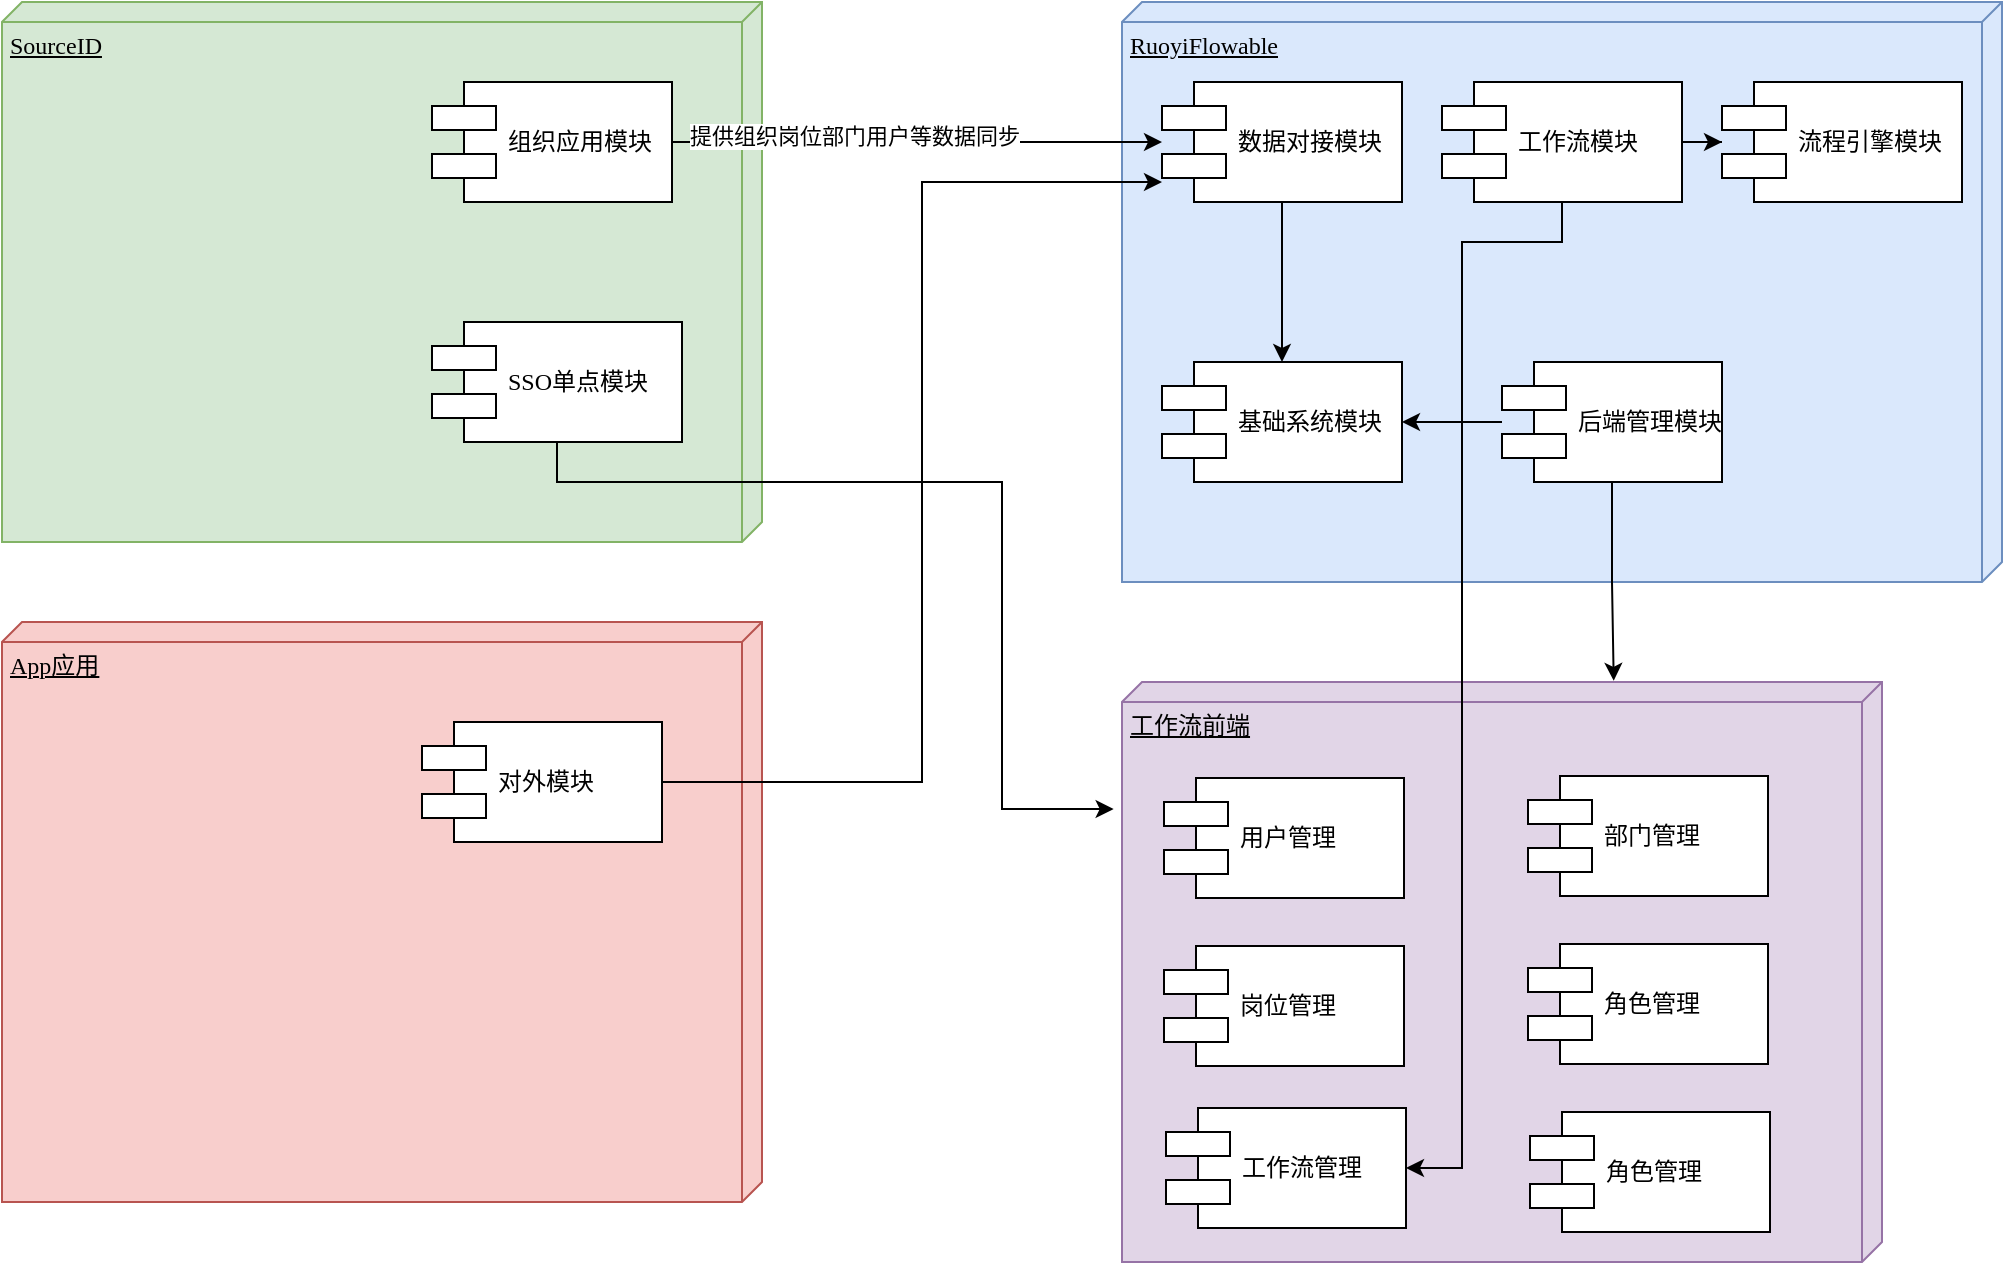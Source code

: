 <mxfile version="20.0.1" type="github">
  <diagram name="Page-1" id="5f0bae14-7c28-e335-631c-24af17079c00">
    <mxGraphModel dx="1151" dy="656" grid="1" gridSize="10" guides="1" tooltips="1" connect="1" arrows="1" fold="1" page="1" pageScale="1" pageWidth="1100" pageHeight="850" background="none" math="0" shadow="0">
      <root>
        <mxCell id="0" />
        <mxCell id="1" parent="0" />
        <mxCell id="39150e848f15840c-1" value="SourceID" style="verticalAlign=top;align=left;spacingTop=8;spacingLeft=2;spacingRight=12;shape=cube;size=10;direction=south;fontStyle=4;html=1;rounded=0;shadow=0;comic=0;labelBackgroundColor=none;strokeWidth=1;fontFamily=Verdana;fontSize=12;fillColor=#d5e8d4;strokeColor=#82b366;" parent="1" vertex="1">
          <mxGeometry x="10" y="50" width="380" height="270" as="geometry" />
        </mxCell>
        <mxCell id="39150e848f15840c-2" value="RuoyiFlowable" style="verticalAlign=top;align=left;spacingTop=8;spacingLeft=2;spacingRight=12;shape=cube;size=10;direction=south;fontStyle=4;html=1;rounded=0;shadow=0;comic=0;labelBackgroundColor=none;strokeWidth=1;fontFamily=Verdana;fontSize=12;fillColor=#dae8fc;strokeColor=#6c8ebf;" parent="1" vertex="1">
          <mxGeometry x="570" y="50" width="440" height="290" as="geometry" />
        </mxCell>
        <mxCell id="39150e848f15840c-3" value="App应用" style="verticalAlign=top;align=left;spacingTop=8;spacingLeft=2;spacingRight=12;shape=cube;size=10;direction=south;fontStyle=4;html=1;rounded=0;shadow=0;comic=0;labelBackgroundColor=none;strokeWidth=1;fontFamily=Verdana;fontSize=12;fillColor=#f8cecc;strokeColor=#b85450;" parent="1" vertex="1">
          <mxGeometry x="10" y="360" width="380" height="290" as="geometry" />
        </mxCell>
        <mxCell id="gfJlG4u2p-3kc8zNwAl6-47" style="edgeStyle=orthogonalEdgeStyle;rounded=0;orthogonalLoop=1;jettySize=auto;html=1;" edge="1" parent="1" source="39150e848f15840c-5" target="gfJlG4u2p-3kc8zNwAl6-3">
          <mxGeometry relative="1" as="geometry" />
        </mxCell>
        <mxCell id="gfJlG4u2p-3kc8zNwAl6-48" value="提供组织岗位部门用户等数据同步" style="edgeLabel;html=1;align=center;verticalAlign=middle;resizable=0;points=[];" vertex="1" connectable="0" parent="gfJlG4u2p-3kc8zNwAl6-47">
          <mxGeometry x="-0.258" y="3" relative="1" as="geometry">
            <mxPoint as="offset" />
          </mxGeometry>
        </mxCell>
        <mxCell id="39150e848f15840c-5" value="组织应用模块" style="shape=component;align=left;spacingLeft=36;rounded=0;shadow=0;comic=0;labelBackgroundColor=none;strokeWidth=1;fontFamily=Verdana;fontSize=12;html=1;" parent="1" vertex="1">
          <mxGeometry x="225" y="90" width="120" height="60" as="geometry" />
        </mxCell>
        <mxCell id="gfJlG4u2p-3kc8zNwAl6-52" style="edgeStyle=orthogonalEdgeStyle;rounded=0;orthogonalLoop=1;jettySize=auto;html=1;" edge="1" parent="1" source="39150e848f15840c-7" target="gfJlG4u2p-3kc8zNwAl6-39">
          <mxGeometry relative="1" as="geometry" />
        </mxCell>
        <mxCell id="39150e848f15840c-7" value="工作流模块" style="shape=component;align=left;spacingLeft=36;rounded=0;shadow=0;comic=0;labelBackgroundColor=none;strokeWidth=1;fontFamily=Verdana;fontSize=12;html=1;" parent="1" vertex="1">
          <mxGeometry x="730" y="90" width="120" height="60" as="geometry" />
        </mxCell>
        <mxCell id="gfJlG4u2p-3kc8zNwAl6-46" style="edgeStyle=orthogonalEdgeStyle;rounded=0;orthogonalLoop=1;jettySize=auto;html=1;" edge="1" parent="1" source="39150e848f15840c-10" target="gfJlG4u2p-3kc8zNwAl6-3">
          <mxGeometry relative="1" as="geometry">
            <Array as="points">
              <mxPoint x="470" y="440" />
              <mxPoint x="470" y="140" />
            </Array>
          </mxGeometry>
        </mxCell>
        <mxCell id="39150e848f15840c-10" value="对外模块" style="shape=component;align=left;spacingLeft=36;rounded=0;shadow=0;comic=0;labelBackgroundColor=none;strokeWidth=1;fontFamily=Verdana;fontSize=12;html=1;" parent="1" vertex="1">
          <mxGeometry x="220" y="410" width="120" height="60" as="geometry" />
        </mxCell>
        <mxCell id="gfJlG4u2p-3kc8zNwAl6-53" style="edgeStyle=orthogonalEdgeStyle;rounded=0;orthogonalLoop=1;jettySize=auto;html=1;" edge="1" parent="1" source="gfJlG4u2p-3kc8zNwAl6-3" target="gfJlG4u2p-3kc8zNwAl6-22">
          <mxGeometry relative="1" as="geometry" />
        </mxCell>
        <mxCell id="gfJlG4u2p-3kc8zNwAl6-3" value="数据对接模块" style="shape=component;align=left;spacingLeft=36;rounded=0;shadow=0;comic=0;labelBackgroundColor=none;strokeWidth=1;fontFamily=Verdana;fontSize=12;html=1;" vertex="1" parent="1">
          <mxGeometry x="590" y="90" width="120" height="60" as="geometry" />
        </mxCell>
        <mxCell id="gfJlG4u2p-3kc8zNwAl6-8" value="" style="edgeStyle=elbowEdgeStyle;rounded=0;html=1;labelBackgroundColor=none;startArrow=none;startFill=0;startSize=8;endArrow=none;endFill=0;endSize=16;fontFamily=Verdana;fontSize=12;" edge="1" parent="1">
          <mxGeometry relative="1" as="geometry">
            <mxPoint x="490" y="125" as="sourcePoint" />
            <mxPoint x="490" y="125" as="targetPoint" />
          </mxGeometry>
        </mxCell>
        <mxCell id="gfJlG4u2p-3kc8zNwAl6-22" value="基础系统模块" style="shape=component;align=left;spacingLeft=36;rounded=0;shadow=0;comic=0;labelBackgroundColor=none;strokeWidth=1;fontFamily=Verdana;fontSize=12;html=1;" vertex="1" parent="1">
          <mxGeometry x="590" y="230" width="120" height="60" as="geometry" />
        </mxCell>
        <mxCell id="gfJlG4u2p-3kc8zNwAl6-51" style="edgeStyle=orthogonalEdgeStyle;rounded=0;orthogonalLoop=1;jettySize=auto;html=1;entryX=1;entryY=0.5;entryDx=0;entryDy=0;" edge="1" parent="1" source="gfJlG4u2p-3kc8zNwAl6-25" target="gfJlG4u2p-3kc8zNwAl6-22">
          <mxGeometry relative="1" as="geometry" />
        </mxCell>
        <mxCell id="gfJlG4u2p-3kc8zNwAl6-25" value="后端管理模块" style="shape=component;align=left;spacingLeft=36;rounded=0;shadow=0;comic=0;labelBackgroundColor=none;strokeWidth=1;fontFamily=Verdana;fontSize=12;html=1;" vertex="1" parent="1">
          <mxGeometry x="760" y="230" width="110" height="60" as="geometry" />
        </mxCell>
        <mxCell id="gfJlG4u2p-3kc8zNwAl6-27" value="工作流前端" style="verticalAlign=top;align=left;spacingTop=8;spacingLeft=2;spacingRight=12;shape=cube;size=10;direction=south;fontStyle=4;html=1;rounded=0;shadow=0;comic=0;labelBackgroundColor=none;strokeWidth=1;fontFamily=Verdana;fontSize=12;fillColor=#e1d5e7;strokeColor=#9673a6;" vertex="1" parent="1">
          <mxGeometry x="570" y="390" width="380" height="290" as="geometry" />
        </mxCell>
        <mxCell id="gfJlG4u2p-3kc8zNwAl6-29" value="用户管理" style="shape=component;align=left;spacingLeft=36;rounded=0;shadow=0;comic=0;labelBackgroundColor=none;strokeWidth=1;fontFamily=Verdana;fontSize=12;html=1;" vertex="1" parent="1">
          <mxGeometry x="591" y="438" width="120" height="60" as="geometry" />
        </mxCell>
        <mxCell id="gfJlG4u2p-3kc8zNwAl6-30" value="部门管理" style="shape=component;align=left;spacingLeft=36;rounded=0;shadow=0;comic=0;labelBackgroundColor=none;strokeWidth=1;fontFamily=Verdana;fontSize=12;html=1;" vertex="1" parent="1">
          <mxGeometry x="773" y="437" width="120" height="60" as="geometry" />
        </mxCell>
        <mxCell id="gfJlG4u2p-3kc8zNwAl6-33" value="岗位管理" style="shape=component;align=left;spacingLeft=36;rounded=0;shadow=0;comic=0;labelBackgroundColor=none;strokeWidth=1;fontFamily=Verdana;fontSize=12;html=1;" vertex="1" parent="1">
          <mxGeometry x="591" y="522" width="120" height="60" as="geometry" />
        </mxCell>
        <mxCell id="gfJlG4u2p-3kc8zNwAl6-34" value="角色管理" style="shape=component;align=left;spacingLeft=36;rounded=0;shadow=0;comic=0;labelBackgroundColor=none;strokeWidth=1;fontFamily=Verdana;fontSize=12;html=1;" vertex="1" parent="1">
          <mxGeometry x="773" y="521" width="120" height="60" as="geometry" />
        </mxCell>
        <mxCell id="gfJlG4u2p-3kc8zNwAl6-35" value="工作流管理" style="shape=component;align=left;spacingLeft=36;rounded=0;shadow=0;comic=0;labelBackgroundColor=none;strokeWidth=1;fontFamily=Verdana;fontSize=12;html=1;" vertex="1" parent="1">
          <mxGeometry x="592" y="603" width="120" height="60" as="geometry" />
        </mxCell>
        <mxCell id="gfJlG4u2p-3kc8zNwAl6-36" value="角色管理" style="shape=component;align=left;spacingLeft=36;rounded=0;shadow=0;comic=0;labelBackgroundColor=none;strokeWidth=1;fontFamily=Verdana;fontSize=12;html=1;" vertex="1" parent="1">
          <mxGeometry x="774" y="605" width="120" height="60" as="geometry" />
        </mxCell>
        <mxCell id="gfJlG4u2p-3kc8zNwAl6-39" value="流程引擎模块" style="shape=component;align=left;spacingLeft=36;rounded=0;shadow=0;comic=0;labelBackgroundColor=none;strokeWidth=1;fontFamily=Verdana;fontSize=12;html=1;" vertex="1" parent="1">
          <mxGeometry x="870" y="90" width="120" height="60" as="geometry" />
        </mxCell>
        <mxCell id="gfJlG4u2p-3kc8zNwAl6-45" style="edgeStyle=orthogonalEdgeStyle;rounded=0;orthogonalLoop=1;jettySize=auto;html=1;entryX=0.219;entryY=1.011;entryDx=0;entryDy=0;entryPerimeter=0;" edge="1" parent="1" source="gfJlG4u2p-3kc8zNwAl6-42" target="gfJlG4u2p-3kc8zNwAl6-27">
          <mxGeometry relative="1" as="geometry">
            <mxPoint x="571" y="240" as="targetPoint" />
            <Array as="points">
              <mxPoint x="288" y="290" />
              <mxPoint x="510" y="290" />
              <mxPoint x="510" y="454" />
            </Array>
          </mxGeometry>
        </mxCell>
        <mxCell id="gfJlG4u2p-3kc8zNwAl6-42" value="SSO单点模块" style="shape=component;align=left;spacingLeft=36;rounded=0;shadow=0;comic=0;labelBackgroundColor=none;strokeWidth=1;fontFamily=Verdana;fontSize=12;html=1;" vertex="1" parent="1">
          <mxGeometry x="225" y="210" width="125" height="60" as="geometry" />
        </mxCell>
        <mxCell id="gfJlG4u2p-3kc8zNwAl6-49" style="edgeStyle=orthogonalEdgeStyle;rounded=0;orthogonalLoop=1;jettySize=auto;html=1;" edge="1" parent="1" source="39150e848f15840c-7" target="gfJlG4u2p-3kc8zNwAl6-35">
          <mxGeometry relative="1" as="geometry">
            <Array as="points">
              <mxPoint x="790" y="170" />
              <mxPoint x="740" y="170" />
              <mxPoint x="740" y="633" />
            </Array>
          </mxGeometry>
        </mxCell>
        <mxCell id="gfJlG4u2p-3kc8zNwAl6-50" style="edgeStyle=orthogonalEdgeStyle;rounded=0;orthogonalLoop=1;jettySize=auto;html=1;entryX=-0.002;entryY=0.353;entryDx=0;entryDy=0;entryPerimeter=0;" edge="1" parent="1" source="gfJlG4u2p-3kc8zNwAl6-25" target="gfJlG4u2p-3kc8zNwAl6-27">
          <mxGeometry relative="1" as="geometry">
            <Array as="points" />
          </mxGeometry>
        </mxCell>
      </root>
    </mxGraphModel>
  </diagram>
</mxfile>
